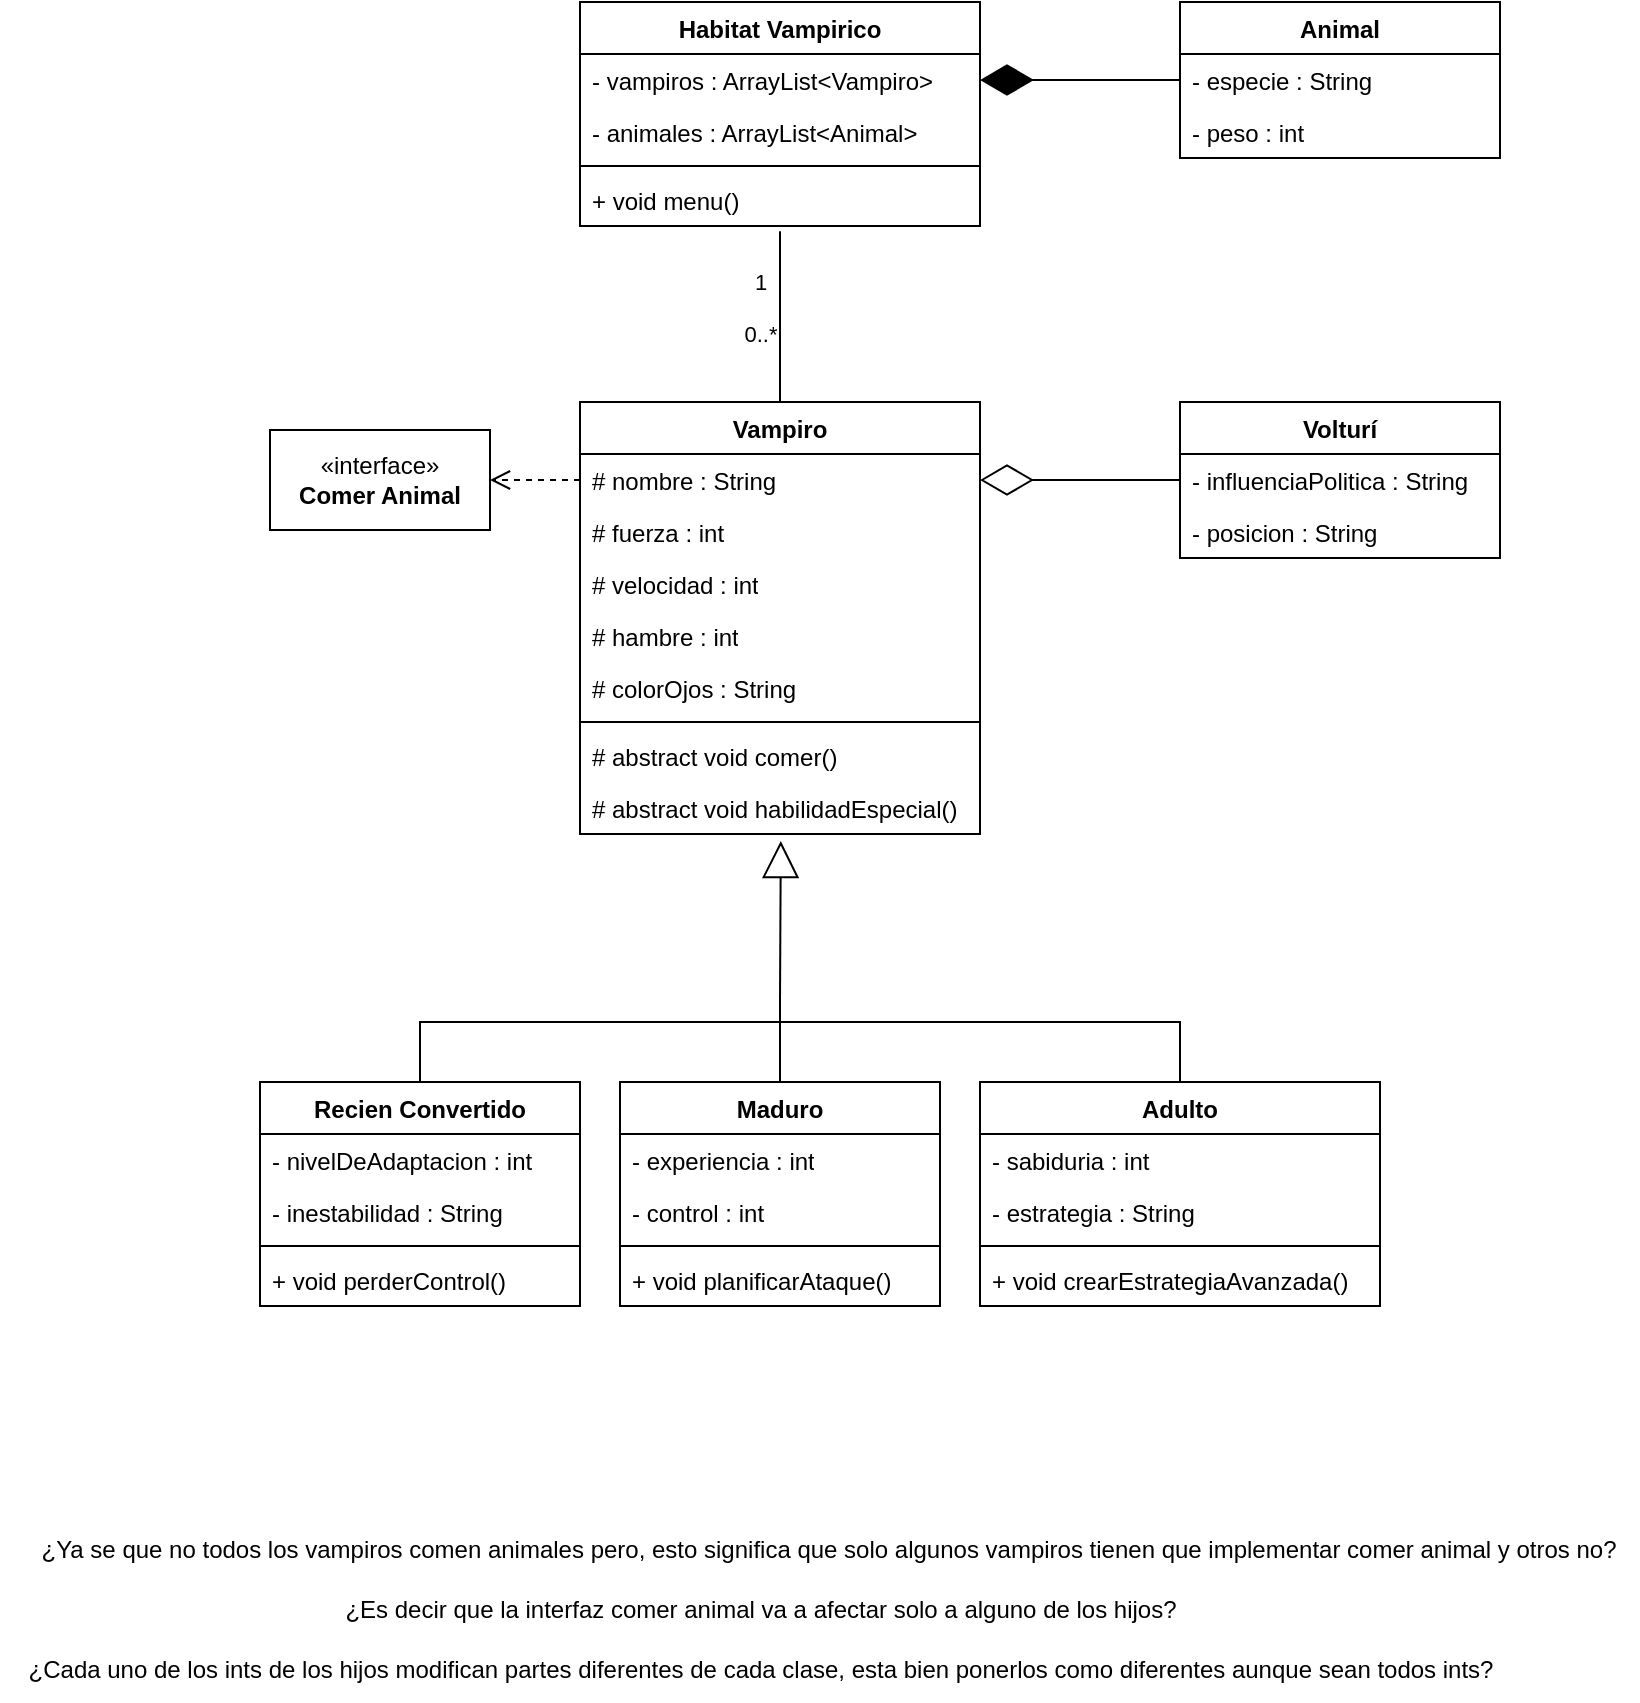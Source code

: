 <mxfile version="24.8.3">
  <diagram name="UML_Gestion_Crepusculo" id="tsLqWWN6re34cq2yNOvj">
    <mxGraphModel dx="1674" dy="772" grid="1" gridSize="10" guides="1" tooltips="1" connect="1" arrows="1" fold="1" page="1" pageScale="1" pageWidth="827" pageHeight="1169" math="0" shadow="0">
      <root>
        <mxCell id="0" />
        <mxCell id="1" parent="0" />
        <mxCell id="pIVNgVgIiddYi_z4mML_-5" value="Habitat Vampirico" style="swimlane;fontStyle=1;align=center;verticalAlign=top;childLayout=stackLayout;horizontal=1;startSize=26;horizontalStack=0;resizeParent=1;resizeParentMax=0;resizeLast=0;collapsible=1;marginBottom=0;whiteSpace=wrap;html=1;" parent="1" vertex="1">
          <mxGeometry x="290" y="40" width="200" height="112" as="geometry" />
        </mxCell>
        <mxCell id="pIVNgVgIiddYi_z4mML_-6" value="- vampiros : ArrayList&amp;lt;Vampiro&amp;gt;" style="text;strokeColor=none;fillColor=none;align=left;verticalAlign=top;spacingLeft=4;spacingRight=4;overflow=hidden;rotatable=0;points=[[0,0.5],[1,0.5]];portConstraint=eastwest;whiteSpace=wrap;html=1;" parent="pIVNgVgIiddYi_z4mML_-5" vertex="1">
          <mxGeometry y="26" width="200" height="26" as="geometry" />
        </mxCell>
        <mxCell id="pIVNgVgIiddYi_z4mML_-54" value="- animales : ArrayList&amp;lt;Animal&amp;gt;" style="text;strokeColor=none;fillColor=none;align=left;verticalAlign=top;spacingLeft=4;spacingRight=4;overflow=hidden;rotatable=0;points=[[0,0.5],[1,0.5]];portConstraint=eastwest;whiteSpace=wrap;html=1;" parent="pIVNgVgIiddYi_z4mML_-5" vertex="1">
          <mxGeometry y="52" width="200" height="26" as="geometry" />
        </mxCell>
        <mxCell id="pIVNgVgIiddYi_z4mML_-7" value="" style="line;strokeWidth=1;fillColor=none;align=left;verticalAlign=middle;spacingTop=-1;spacingLeft=3;spacingRight=3;rotatable=0;labelPosition=right;points=[];portConstraint=eastwest;strokeColor=inherit;" parent="pIVNgVgIiddYi_z4mML_-5" vertex="1">
          <mxGeometry y="78" width="200" height="8" as="geometry" />
        </mxCell>
        <mxCell id="pIVNgVgIiddYi_z4mML_-8" value="+ void menu()" style="text;strokeColor=none;fillColor=none;align=left;verticalAlign=top;spacingLeft=4;spacingRight=4;overflow=hidden;rotatable=0;points=[[0,0.5],[1,0.5]];portConstraint=eastwest;whiteSpace=wrap;html=1;" parent="pIVNgVgIiddYi_z4mML_-5" vertex="1">
          <mxGeometry y="86" width="200" height="26" as="geometry" />
        </mxCell>
        <mxCell id="pIVNgVgIiddYi_z4mML_-9" value="Vampiro" style="swimlane;fontStyle=1;align=center;verticalAlign=top;childLayout=stackLayout;horizontal=1;startSize=26;horizontalStack=0;resizeParent=1;resizeParentMax=0;resizeLast=0;collapsible=1;marginBottom=0;whiteSpace=wrap;html=1;" parent="1" vertex="1">
          <mxGeometry x="290" y="240" width="200" height="216" as="geometry" />
        </mxCell>
        <mxCell id="pIVNgVgIiddYi_z4mML_-10" value="# nombre : String" style="text;strokeColor=none;fillColor=none;align=left;verticalAlign=top;spacingLeft=4;spacingRight=4;overflow=hidden;rotatable=0;points=[[0,0.5],[1,0.5]];portConstraint=eastwest;whiteSpace=wrap;html=1;" parent="pIVNgVgIiddYi_z4mML_-9" vertex="1">
          <mxGeometry y="26" width="200" height="26" as="geometry" />
        </mxCell>
        <mxCell id="ovsUvfsepyj3DoIwsugC-1" value="# fuerza : int" style="text;strokeColor=none;fillColor=none;align=left;verticalAlign=top;spacingLeft=4;spacingRight=4;overflow=hidden;rotatable=0;points=[[0,0.5],[1,0.5]];portConstraint=eastwest;whiteSpace=wrap;html=1;" parent="pIVNgVgIiddYi_z4mML_-9" vertex="1">
          <mxGeometry y="52" width="200" height="26" as="geometry" />
        </mxCell>
        <mxCell id="ovsUvfsepyj3DoIwsugC-7" value="# velocidad : int" style="text;strokeColor=none;fillColor=none;align=left;verticalAlign=top;spacingLeft=4;spacingRight=4;overflow=hidden;rotatable=0;points=[[0,0.5],[1,0.5]];portConstraint=eastwest;whiteSpace=wrap;html=1;" parent="pIVNgVgIiddYi_z4mML_-9" vertex="1">
          <mxGeometry y="78" width="200" height="26" as="geometry" />
        </mxCell>
        <mxCell id="ovsUvfsepyj3DoIwsugC-8" value="# hambre : int" style="text;strokeColor=none;fillColor=none;align=left;verticalAlign=top;spacingLeft=4;spacingRight=4;overflow=hidden;rotatable=0;points=[[0,0.5],[1,0.5]];portConstraint=eastwest;whiteSpace=wrap;html=1;" parent="pIVNgVgIiddYi_z4mML_-9" vertex="1">
          <mxGeometry y="104" width="200" height="26" as="geometry" />
        </mxCell>
        <mxCell id="ovsUvfsepyj3DoIwsugC-9" value="# colorOjos : String" style="text;strokeColor=none;fillColor=none;align=left;verticalAlign=top;spacingLeft=4;spacingRight=4;overflow=hidden;rotatable=0;points=[[0,0.5],[1,0.5]];portConstraint=eastwest;whiteSpace=wrap;html=1;" parent="pIVNgVgIiddYi_z4mML_-9" vertex="1">
          <mxGeometry y="130" width="200" height="26" as="geometry" />
        </mxCell>
        <mxCell id="pIVNgVgIiddYi_z4mML_-11" value="" style="line;strokeWidth=1;fillColor=none;align=left;verticalAlign=middle;spacingTop=-1;spacingLeft=3;spacingRight=3;rotatable=0;labelPosition=right;points=[];portConstraint=eastwest;strokeColor=inherit;" parent="pIVNgVgIiddYi_z4mML_-9" vertex="1">
          <mxGeometry y="156" width="200" height="8" as="geometry" />
        </mxCell>
        <mxCell id="pIVNgVgIiddYi_z4mML_-12" value="# abstract void comer()" style="text;strokeColor=none;fillColor=none;align=left;verticalAlign=top;spacingLeft=4;spacingRight=4;overflow=hidden;rotatable=0;points=[[0,0.5],[1,0.5]];portConstraint=eastwest;whiteSpace=wrap;html=1;" parent="pIVNgVgIiddYi_z4mML_-9" vertex="1">
          <mxGeometry y="164" width="200" height="26" as="geometry" />
        </mxCell>
        <mxCell id="ovsUvfsepyj3DoIwsugC-10" value="# abstract void habilidadEspecial()" style="text;strokeColor=none;fillColor=none;align=left;verticalAlign=top;spacingLeft=4;spacingRight=4;overflow=hidden;rotatable=0;points=[[0,0.5],[1,0.5]];portConstraint=eastwest;whiteSpace=wrap;html=1;" parent="pIVNgVgIiddYi_z4mML_-9" vertex="1">
          <mxGeometry y="190" width="200" height="26" as="geometry" />
        </mxCell>
        <mxCell id="pIVNgVgIiddYi_z4mML_-13" value="Recien Convertido" style="swimlane;fontStyle=1;align=center;verticalAlign=top;childLayout=stackLayout;horizontal=1;startSize=26;horizontalStack=0;resizeParent=1;resizeParentMax=0;resizeLast=0;collapsible=1;marginBottom=0;whiteSpace=wrap;html=1;" parent="1" vertex="1">
          <mxGeometry x="130" y="580" width="160" height="112" as="geometry" />
        </mxCell>
        <mxCell id="pIVNgVgIiddYi_z4mML_-14" value="- nivelDeAdaptacion : int" style="text;strokeColor=none;fillColor=none;align=left;verticalAlign=top;spacingLeft=4;spacingRight=4;overflow=hidden;rotatable=0;points=[[0,0.5],[1,0.5]];portConstraint=eastwest;whiteSpace=wrap;html=1;" parent="pIVNgVgIiddYi_z4mML_-13" vertex="1">
          <mxGeometry y="26" width="160" height="26" as="geometry" />
        </mxCell>
        <mxCell id="ovsUvfsepyj3DoIwsugC-12" value="- inestabilidad : String" style="text;strokeColor=none;fillColor=none;align=left;verticalAlign=top;spacingLeft=4;spacingRight=4;overflow=hidden;rotatable=0;points=[[0,0.5],[1,0.5]];portConstraint=eastwest;whiteSpace=wrap;html=1;" parent="pIVNgVgIiddYi_z4mML_-13" vertex="1">
          <mxGeometry y="52" width="160" height="26" as="geometry" />
        </mxCell>
        <mxCell id="pIVNgVgIiddYi_z4mML_-15" value="" style="line;strokeWidth=1;fillColor=none;align=left;verticalAlign=middle;spacingTop=-1;spacingLeft=3;spacingRight=3;rotatable=0;labelPosition=right;points=[];portConstraint=eastwest;strokeColor=inherit;" parent="pIVNgVgIiddYi_z4mML_-13" vertex="1">
          <mxGeometry y="78" width="160" height="8" as="geometry" />
        </mxCell>
        <mxCell id="pIVNgVgIiddYi_z4mML_-16" value="+ void perderControl()" style="text;strokeColor=none;fillColor=none;align=left;verticalAlign=top;spacingLeft=4;spacingRight=4;overflow=hidden;rotatable=0;points=[[0,0.5],[1,0.5]];portConstraint=eastwest;whiteSpace=wrap;html=1;" parent="pIVNgVgIiddYi_z4mML_-13" vertex="1">
          <mxGeometry y="86" width="160" height="26" as="geometry" />
        </mxCell>
        <mxCell id="pIVNgVgIiddYi_z4mML_-17" value="Maduro&lt;span style=&quot;color: rgba(0, 0, 0, 0); font-family: monospace; font-size: 0px; font-weight: 400; text-align: start; text-wrap-mode: nowrap;&quot;&gt;%3CmxGraphModel%3E%3Croot%3E%3CmxCell%20id%3D%220%22%2F%3E%3CmxCell%20id%3D%221%22%20parent%3D%220%22%2F%3E%3CmxCell%20id%3D%222%22%20value%3D%22Recien%20Convertido%22%20style%3D%22swimlane%3BfontStyle%3D1%3Balign%3Dcenter%3BverticalAlign%3Dtop%3BchildLayout%3DstackLayout%3Bhorizontal%3D1%3BstartSize%3D26%3BhorizontalStack%3D0%3BresizeParent%3D1%3BresizeParentMax%3D0%3BresizeLast%3D0%3Bcollapsible%3D1%3BmarginBottom%3D0%3BwhiteSpace%3Dwrap%3Bhtml%3D1%3B%22%20vertex%3D%221%22%20parent%3D%221%22%3E%3CmxGeometry%20y%3D%22390%22%20width%3D%22160%22%20height%3D%2286%22%20as%3D%22geometry%22%2F%3E%3C%2FmxCell%3E%3CmxCell%20id%3D%223%22%20value%3D%22%2B%20field%3A%20type%22%20style%3D%22text%3BstrokeColor%3Dnone%3BfillColor%3Dnone%3Balign%3Dleft%3BverticalAlign%3Dtop%3BspacingLeft%3D4%3BspacingRight%3D4%3Boverflow%3Dhidden%3Brotatable%3D0%3Bpoints%3D%5B%5B0%2C0.5%5D%2C%5B1%2C0.5%5D%5D%3BportConstraint%3Deastwest%3BwhiteSpace%3Dwrap%3Bhtml%3D1%3B%22%20vertex%3D%221%22%20parent%3D%222%22%3E%3CmxGeometry%20y%3D%2226%22%20width%3D%22160%22%20height%3D%2226%22%20as%3D%22geometry%22%2F%3E%3C%2FmxCell%3E%3CmxCell%20id%3D%224%22%20value%3D%22%22%20style%3D%22line%3BstrokeWidth%3D1%3BfillColor%3Dnone%3Balign%3Dleft%3BverticalAlign%3Dmiddle%3BspacingTop%3D-1%3BspacingLeft%3D3%3BspacingRight%3D3%3Brotatable%3D0%3BlabelPosition%3Dright%3Bpoints%3D%5B%5D%3BportConstraint%3Deastwest%3BstrokeColor%3Dinherit%3B%22%20vertex%3D%221%22%20parent%3D%222%22%3E%3CmxGeometry%20y%3D%2252%22%20width%3D%22160%22%20height%3D%228%22%20as%3D%22geometry%22%2F%3E%3C%2FmxCell%3E%3CmxCell%20id%3D%225%22%20value%3D%22%2B%20method(type)%3A%20type%22%20style%3D%22text%3BstrokeColor%3Dnone%3BfillColor%3Dnone%3Balign%3Dleft%3BverticalAlign%3Dtop%3BspacingLeft%3D4%3BspacingRight%3D4%3Boverflow%3Dhidden%3Brotatable%3D0%3Bpoints%3D%5B%5B0%2C0.5%5D%2C%5B1%2C0.5%5D%5D%3BportConstraint%3Deastwest%3BwhiteSpace%3Dwrap%3Bhtml%3D1%3B%22%20vertex%3D%221%22%20parent%3D%222%22%3E%3CmxGeometry%20y%3D%2260%22%20width%3D%22160%22%20height%3D%2226%22%20as%3D%22geometry%22%2F%3E%3C%2FmxCell%3E%3C%2Froot%3E%3C%2FmxGraphModel%3E&lt;/span&gt;" style="swimlane;fontStyle=1;align=center;verticalAlign=top;childLayout=stackLayout;horizontal=1;startSize=26;horizontalStack=0;resizeParent=1;resizeParentMax=0;resizeLast=0;collapsible=1;marginBottom=0;whiteSpace=wrap;html=1;" parent="1" vertex="1">
          <mxGeometry x="310" y="580" width="160" height="112" as="geometry" />
        </mxCell>
        <mxCell id="pIVNgVgIiddYi_z4mML_-18" value="- experiencia : int" style="text;strokeColor=none;fillColor=none;align=left;verticalAlign=top;spacingLeft=4;spacingRight=4;overflow=hidden;rotatable=0;points=[[0,0.5],[1,0.5]];portConstraint=eastwest;whiteSpace=wrap;html=1;" parent="pIVNgVgIiddYi_z4mML_-17" vertex="1">
          <mxGeometry y="26" width="160" height="26" as="geometry" />
        </mxCell>
        <mxCell id="pNDMgC5wGViX0FNzGAJT-1" value="- control : int" style="text;strokeColor=none;fillColor=none;align=left;verticalAlign=top;spacingLeft=4;spacingRight=4;overflow=hidden;rotatable=0;points=[[0,0.5],[1,0.5]];portConstraint=eastwest;whiteSpace=wrap;html=1;" parent="pIVNgVgIiddYi_z4mML_-17" vertex="1">
          <mxGeometry y="52" width="160" height="26" as="geometry" />
        </mxCell>
        <mxCell id="pIVNgVgIiddYi_z4mML_-19" value="" style="line;strokeWidth=1;fillColor=none;align=left;verticalAlign=middle;spacingTop=-1;spacingLeft=3;spacingRight=3;rotatable=0;labelPosition=right;points=[];portConstraint=eastwest;strokeColor=inherit;" parent="pIVNgVgIiddYi_z4mML_-17" vertex="1">
          <mxGeometry y="78" width="160" height="8" as="geometry" />
        </mxCell>
        <mxCell id="pIVNgVgIiddYi_z4mML_-20" value="+ void planificarAtaque()" style="text;strokeColor=none;fillColor=none;align=left;verticalAlign=top;spacingLeft=4;spacingRight=4;overflow=hidden;rotatable=0;points=[[0,0.5],[1,0.5]];portConstraint=eastwest;whiteSpace=wrap;html=1;" parent="pIVNgVgIiddYi_z4mML_-17" vertex="1">
          <mxGeometry y="86" width="160" height="26" as="geometry" />
        </mxCell>
        <mxCell id="pIVNgVgIiddYi_z4mML_-21" value="Adulto" style="swimlane;fontStyle=1;align=center;verticalAlign=top;childLayout=stackLayout;horizontal=1;startSize=26;horizontalStack=0;resizeParent=1;resizeParentMax=0;resizeLast=0;collapsible=1;marginBottom=0;whiteSpace=wrap;html=1;" parent="1" vertex="1">
          <mxGeometry x="490" y="580" width="200" height="112" as="geometry" />
        </mxCell>
        <mxCell id="pIVNgVgIiddYi_z4mML_-22" value="- sabiduria : int" style="text;strokeColor=none;fillColor=none;align=left;verticalAlign=top;spacingLeft=4;spacingRight=4;overflow=hidden;rotatable=0;points=[[0,0.5],[1,0.5]];portConstraint=eastwest;whiteSpace=wrap;html=1;" parent="pIVNgVgIiddYi_z4mML_-21" vertex="1">
          <mxGeometry y="26" width="200" height="26" as="geometry" />
        </mxCell>
        <mxCell id="pNDMgC5wGViX0FNzGAJT-7" value="- estrategia : String" style="text;strokeColor=none;fillColor=none;align=left;verticalAlign=top;spacingLeft=4;spacingRight=4;overflow=hidden;rotatable=0;points=[[0,0.5],[1,0.5]];portConstraint=eastwest;whiteSpace=wrap;html=1;" parent="pIVNgVgIiddYi_z4mML_-21" vertex="1">
          <mxGeometry y="52" width="200" height="26" as="geometry" />
        </mxCell>
        <mxCell id="pIVNgVgIiddYi_z4mML_-23" value="" style="line;strokeWidth=1;fillColor=none;align=left;verticalAlign=middle;spacingTop=-1;spacingLeft=3;spacingRight=3;rotatable=0;labelPosition=right;points=[];portConstraint=eastwest;strokeColor=inherit;" parent="pIVNgVgIiddYi_z4mML_-21" vertex="1">
          <mxGeometry y="78" width="200" height="8" as="geometry" />
        </mxCell>
        <mxCell id="pIVNgVgIiddYi_z4mML_-24" value="+ void crearEstrategiaAvanzada()" style="text;strokeColor=none;fillColor=none;align=left;verticalAlign=top;spacingLeft=4;spacingRight=4;overflow=hidden;rotatable=0;points=[[0,0.5],[1,0.5]];portConstraint=eastwest;whiteSpace=wrap;html=1;" parent="pIVNgVgIiddYi_z4mML_-21" vertex="1">
          <mxGeometry y="86" width="200" height="26" as="geometry" />
        </mxCell>
        <mxCell id="pIVNgVgIiddYi_z4mML_-25" value="Animal" style="swimlane;fontStyle=1;align=center;verticalAlign=top;childLayout=stackLayout;horizontal=1;startSize=26;horizontalStack=0;resizeParent=1;resizeParentMax=0;resizeLast=0;collapsible=1;marginBottom=0;whiteSpace=wrap;html=1;" parent="1" vertex="1">
          <mxGeometry x="590" y="40" width="160" height="78" as="geometry" />
        </mxCell>
        <mxCell id="pIVNgVgIiddYi_z4mML_-26" value="- especie : String" style="text;strokeColor=none;fillColor=none;align=left;verticalAlign=top;spacingLeft=4;spacingRight=4;overflow=hidden;rotatable=0;points=[[0,0.5],[1,0.5]];portConstraint=eastwest;whiteSpace=wrap;html=1;" parent="pIVNgVgIiddYi_z4mML_-25" vertex="1">
          <mxGeometry y="26" width="160" height="26" as="geometry" />
        </mxCell>
        <mxCell id="pNDMgC5wGViX0FNzGAJT-10" value="- peso : int" style="text;strokeColor=none;fillColor=none;align=left;verticalAlign=top;spacingLeft=4;spacingRight=4;overflow=hidden;rotatable=0;points=[[0,0.5],[1,0.5]];portConstraint=eastwest;whiteSpace=wrap;html=1;" parent="pIVNgVgIiddYi_z4mML_-25" vertex="1">
          <mxGeometry y="52" width="160" height="26" as="geometry" />
        </mxCell>
        <mxCell id="pIVNgVgIiddYi_z4mML_-29" value="Volturí" style="swimlane;fontStyle=1;align=center;verticalAlign=top;childLayout=stackLayout;horizontal=1;startSize=26;horizontalStack=0;resizeParent=1;resizeParentMax=0;resizeLast=0;collapsible=1;marginBottom=0;whiteSpace=wrap;html=1;" parent="1" vertex="1">
          <mxGeometry x="590" y="240" width="160" height="78" as="geometry" />
        </mxCell>
        <mxCell id="pIVNgVgIiddYi_z4mML_-30" value="- influenciaPolitica : String" style="text;strokeColor=none;fillColor=none;align=left;verticalAlign=top;spacingLeft=4;spacingRight=4;overflow=hidden;rotatable=0;points=[[0,0.5],[1,0.5]];portConstraint=eastwest;whiteSpace=wrap;html=1;" parent="pIVNgVgIiddYi_z4mML_-29" vertex="1">
          <mxGeometry y="26" width="160" height="26" as="geometry" />
        </mxCell>
        <mxCell id="pNDMgC5wGViX0FNzGAJT-9" value="- posicion : String" style="text;strokeColor=none;fillColor=none;align=left;verticalAlign=top;spacingLeft=4;spacingRight=4;overflow=hidden;rotatable=0;points=[[0,0.5],[1,0.5]];portConstraint=eastwest;whiteSpace=wrap;html=1;" parent="pIVNgVgIiddYi_z4mML_-29" vertex="1">
          <mxGeometry y="52" width="160" height="26" as="geometry" />
        </mxCell>
        <mxCell id="pIVNgVgIiddYi_z4mML_-33" value="«interface»&lt;br&gt;&lt;b&gt;Comer Animal&lt;/b&gt;" style="html=1;whiteSpace=wrap;" parent="1" vertex="1">
          <mxGeometry x="135" y="254" width="110" height="50" as="geometry" />
        </mxCell>
        <mxCell id="pIVNgVgIiddYi_z4mML_-34" value="" style="endArrow=diamondThin;endFill=0;endSize=24;html=1;rounded=0;exitX=0;exitY=0.5;exitDx=0;exitDy=0;entryX=1;entryY=0.5;entryDx=0;entryDy=0;" parent="1" source="pIVNgVgIiddYi_z4mML_-30" target="pIVNgVgIiddYi_z4mML_-10" edge="1">
          <mxGeometry width="160" relative="1" as="geometry">
            <mxPoint x="600" y="549.24" as="sourcePoint" />
            <mxPoint x="760" y="549.24" as="targetPoint" />
          </mxGeometry>
        </mxCell>
        <mxCell id="pIVNgVgIiddYi_z4mML_-38" value="" style="endArrow=none;html=1;rounded=0;exitX=0.5;exitY=0;exitDx=0;exitDy=0;" parent="1" source="pIVNgVgIiddYi_z4mML_-17" edge="1">
          <mxGeometry width="50" height="50" relative="1" as="geometry">
            <mxPoint x="400" y="570" as="sourcePoint" />
            <mxPoint x="390" y="540" as="targetPoint" />
          </mxGeometry>
        </mxCell>
        <mxCell id="pIVNgVgIiddYi_z4mML_-40" value="" style="endArrow=none;html=1;rounded=0;exitX=0.5;exitY=0;exitDx=0;exitDy=0;" parent="1" source="pIVNgVgIiddYi_z4mML_-21" edge="1">
          <mxGeometry width="50" height="50" relative="1" as="geometry">
            <mxPoint x="540" y="510" as="sourcePoint" />
            <mxPoint x="390" y="540" as="targetPoint" />
            <Array as="points">
              <mxPoint x="590" y="550" />
              <mxPoint x="390" y="550" />
            </Array>
          </mxGeometry>
        </mxCell>
        <mxCell id="pIVNgVgIiddYi_z4mML_-41" value="" style="html=1;verticalAlign=bottom;endArrow=open;dashed=1;endSize=8;curved=0;rounded=0;exitX=0;exitY=0.5;exitDx=0;exitDy=0;entryX=1;entryY=0.5;entryDx=0;entryDy=0;" parent="1" source="pIVNgVgIiddYi_z4mML_-10" target="pIVNgVgIiddYi_z4mML_-33" edge="1">
          <mxGeometry relative="1" as="geometry">
            <mxPoint x="280" y="499.24" as="sourcePoint" />
            <mxPoint x="200" y="499.24" as="targetPoint" />
          </mxGeometry>
        </mxCell>
        <mxCell id="pIVNgVgIiddYi_z4mML_-42" value="¿Ya se que no todos los vampiros comen animales pero, esto significa que solo algunos vampiros tienen que implementar comer animal y otros no?" style="text;html=1;align=center;verticalAlign=middle;resizable=0;points=[];autosize=1;strokeColor=none;fillColor=none;" parent="1" vertex="1">
          <mxGeometry x="9" y="799.24" width="810" height="30" as="geometry" />
        </mxCell>
        <mxCell id="pIVNgVgIiddYi_z4mML_-43" value="¿Es decir que la interfaz comer animal va a afectar solo a alguno de los hijos?" style="text;html=1;align=center;verticalAlign=middle;resizable=0;points=[];autosize=1;strokeColor=none;fillColor=none;" parent="1" vertex="1">
          <mxGeometry x="160" y="829.24" width="440" height="30" as="geometry" />
        </mxCell>
        <mxCell id="pIVNgVgIiddYi_z4mML_-48" value="" style="endArrow=none;html=1;rounded=0;entryX=0.5;entryY=1.103;entryDx=0;entryDy=0;entryPerimeter=0;exitX=0.5;exitY=0;exitDx=0;exitDy=0;" parent="1" source="pIVNgVgIiddYi_z4mML_-9" target="pIVNgVgIiddYi_z4mML_-8" edge="1">
          <mxGeometry width="50" height="50" relative="1" as="geometry">
            <mxPoint x="320" y="210" as="sourcePoint" />
            <mxPoint x="370" y="160" as="targetPoint" />
          </mxGeometry>
        </mxCell>
        <mxCell id="pIVNgVgIiddYi_z4mML_-49" value="1" style="edgeLabel;html=1;align=center;verticalAlign=middle;resizable=0;points=[];" parent="pIVNgVgIiddYi_z4mML_-48" vertex="1" connectable="0">
          <mxGeometry x="0.419" y="3" relative="1" as="geometry">
            <mxPoint x="-7" as="offset" />
          </mxGeometry>
        </mxCell>
        <mxCell id="pIVNgVgIiddYi_z4mML_-50" value="0..*" style="edgeLabel;html=1;align=center;verticalAlign=middle;resizable=0;points=[];" parent="pIVNgVgIiddYi_z4mML_-48" vertex="1" connectable="0">
          <mxGeometry x="0.015" y="3" relative="1" as="geometry">
            <mxPoint x="-7" y="9" as="offset" />
          </mxGeometry>
        </mxCell>
        <mxCell id="pIVNgVgIiddYi_z4mML_-53" value="" style="endArrow=diamondThin;endFill=1;endSize=24;html=1;rounded=0;exitX=0;exitY=0.5;exitDx=0;exitDy=0;entryX=1;entryY=0.5;entryDx=0;entryDy=0;" parent="1" source="pIVNgVgIiddYi_z4mML_-26" target="pIVNgVgIiddYi_z4mML_-6" edge="1">
          <mxGeometry width="160" relative="1" as="geometry">
            <mxPoint x="530" y="108" as="sourcePoint" />
            <mxPoint x="690" y="108" as="targetPoint" />
          </mxGeometry>
        </mxCell>
        <mxCell id="pNDMgC5wGViX0FNzGAJT-3" value="" style="endArrow=none;html=1;rounded=0;exitX=0.5;exitY=0;exitDx=0;exitDy=0;" parent="1" source="pIVNgVgIiddYi_z4mML_-13" edge="1">
          <mxGeometry width="50" height="50" relative="1" as="geometry">
            <mxPoint x="570" y="580" as="sourcePoint" />
            <mxPoint x="390" y="540" as="targetPoint" />
            <Array as="points">
              <mxPoint x="210" y="550" />
              <mxPoint x="390" y="550" />
            </Array>
          </mxGeometry>
        </mxCell>
        <mxCell id="pNDMgC5wGViX0FNzGAJT-4" value="" style="endArrow=block;endSize=16;endFill=0;html=1;rounded=0;entryX=0.502;entryY=1.135;entryDx=0;entryDy=0;entryPerimeter=0;" parent="1" target="ovsUvfsepyj3DoIwsugC-10" edge="1">
          <mxGeometry width="160" relative="1" as="geometry">
            <mxPoint x="390" y="540" as="sourcePoint" />
            <mxPoint x="540" y="530" as="targetPoint" />
          </mxGeometry>
        </mxCell>
        <mxCell id="pNDMgC5wGViX0FNzGAJT-8" value="¿Cada uno de los ints de los hijos modifican partes diferentes de cada clase, esta bien ponerlos como diferentes aunque sean todos ints?" style="text;html=1;align=center;verticalAlign=middle;resizable=0;points=[];autosize=1;strokeColor=none;fillColor=none;" parent="1" vertex="1">
          <mxGeometry y="859.24" width="760" height="30" as="geometry" />
        </mxCell>
      </root>
    </mxGraphModel>
  </diagram>
</mxfile>
